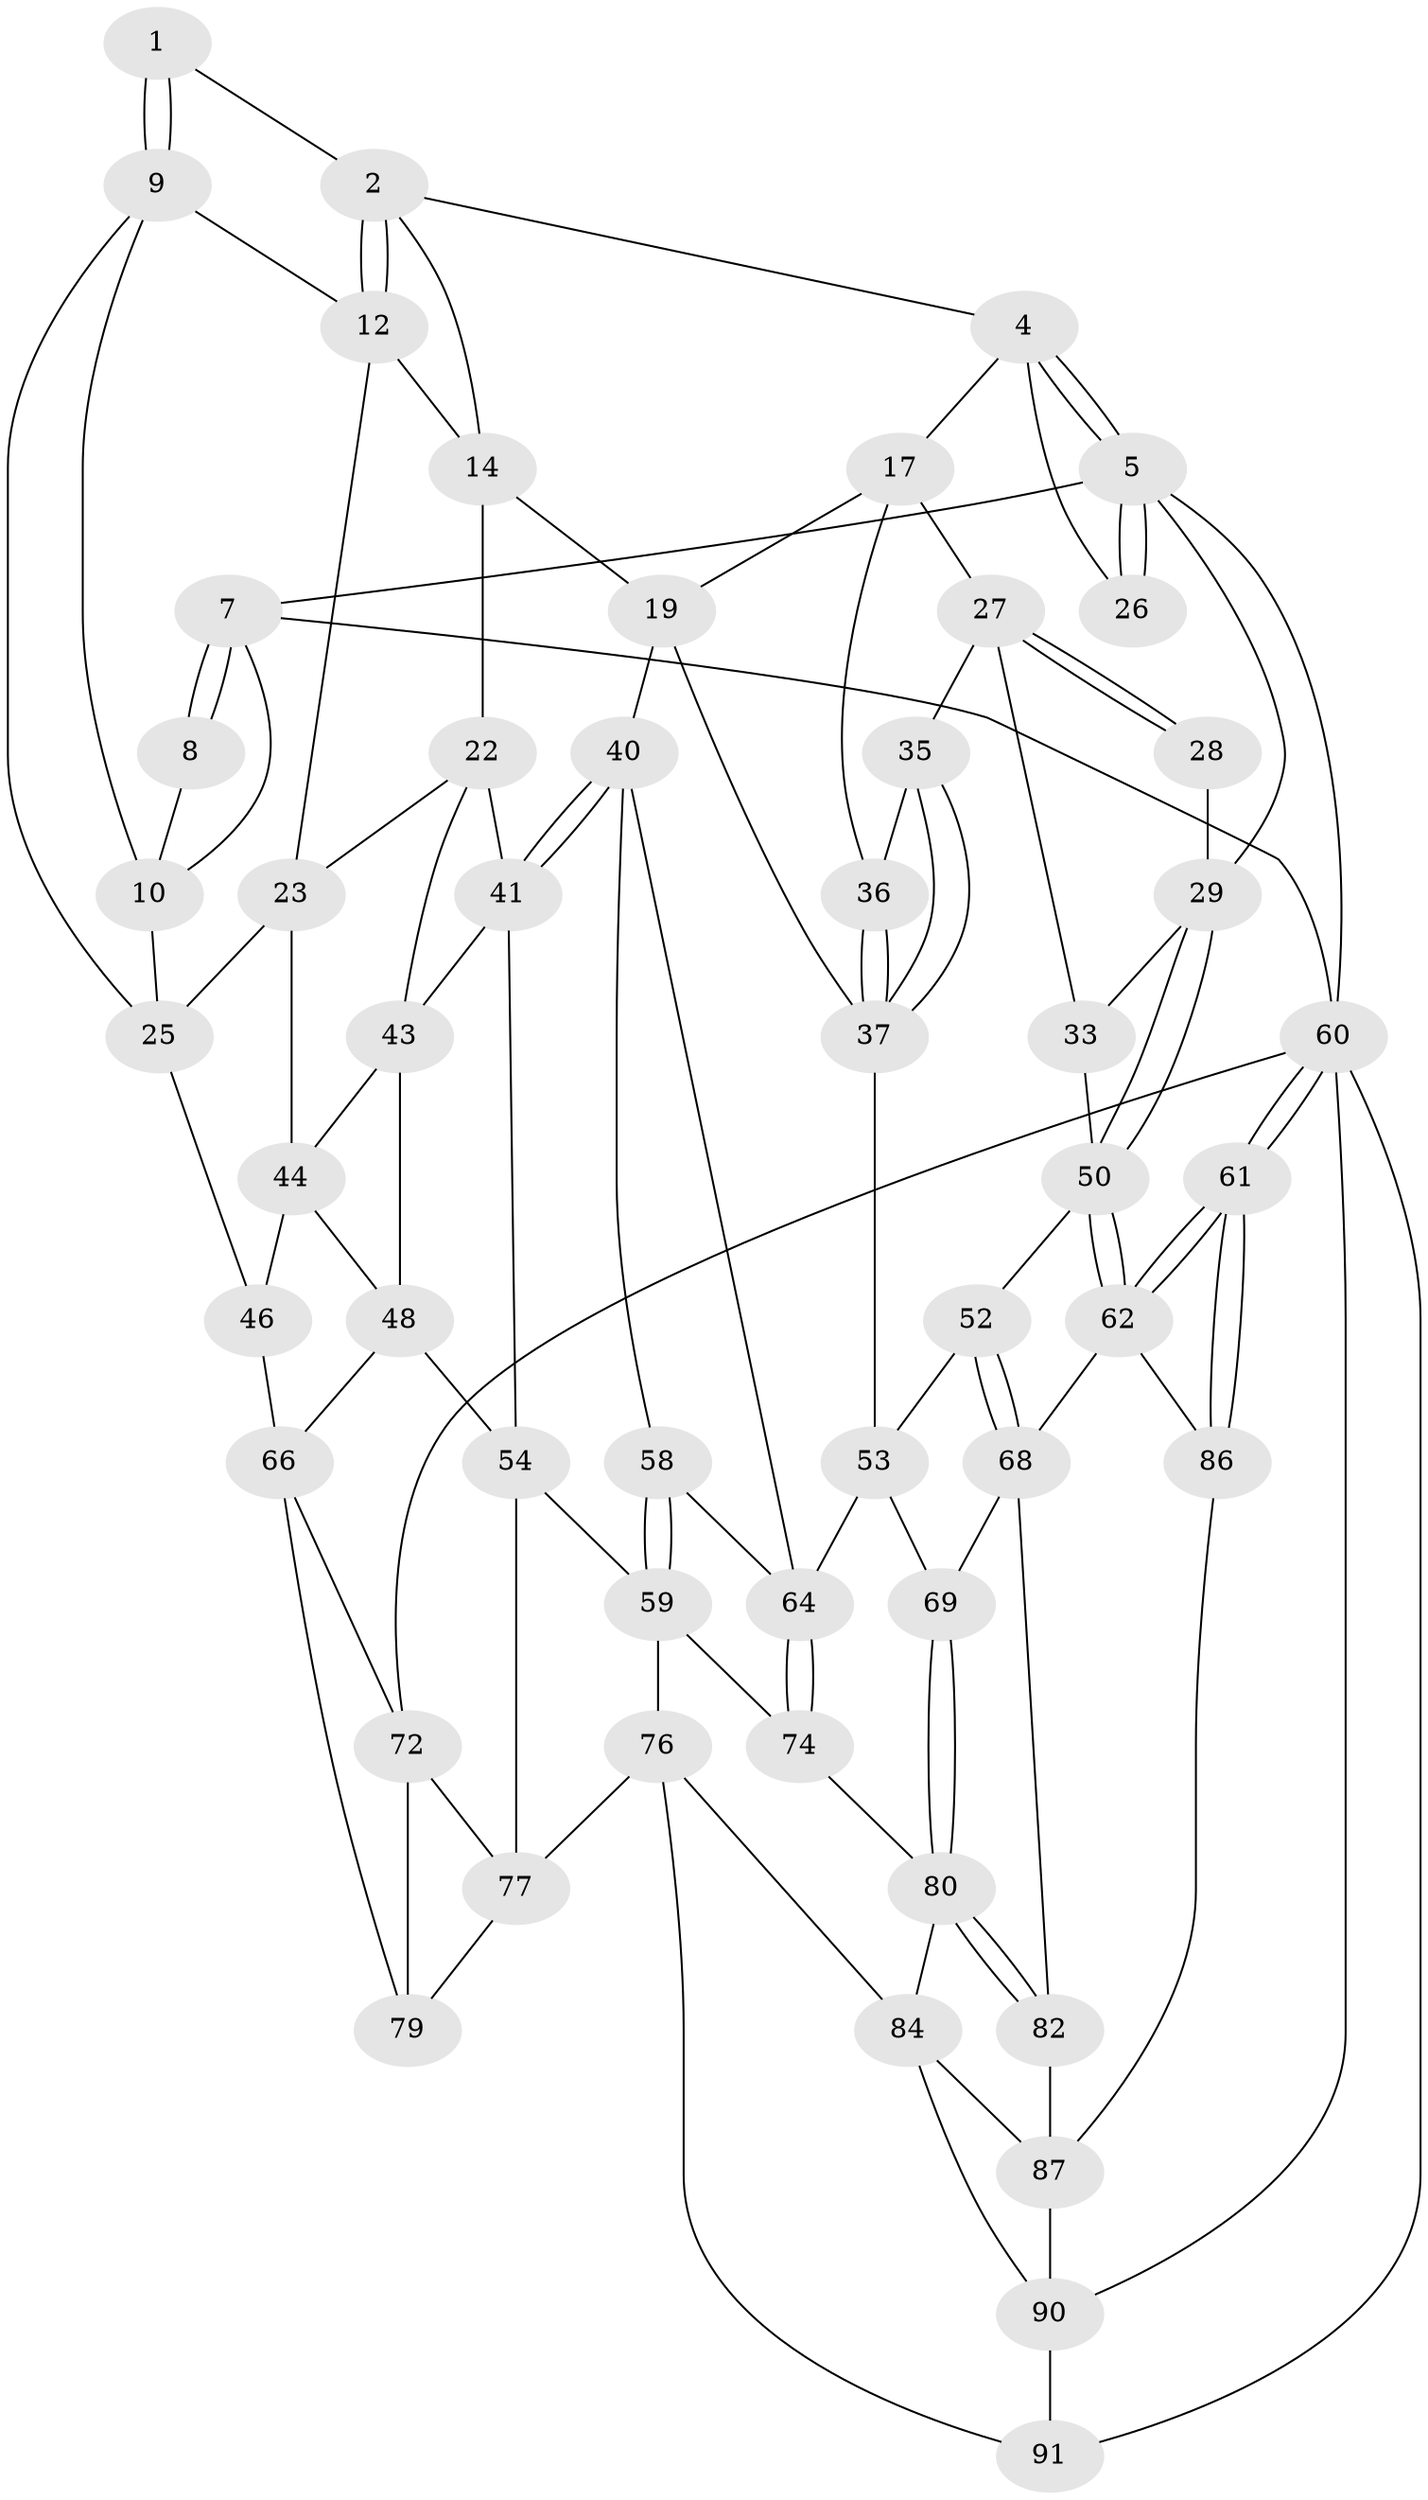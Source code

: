 // Generated by graph-tools (version 1.1) at 2025/24/03/03/25 07:24:37]
// undirected, 54 vertices, 118 edges
graph export_dot {
graph [start="1"]
  node [color=gray90,style=filled];
  1 [pos="+0.20547809546744925+0"];
  2 [pos="+0.35343440015392963+0",super="+3"];
  4 [pos="+0.5684370238014715+0",super="+16"];
  5 [pos="+1+0",super="+6"];
  7 [pos="+0+0",super="+21"];
  8 [pos="+0.20153303317380575+0",super="+11"];
  9 [pos="+0.1453501521225834+0.14656968689873442",super="+13"];
  10 [pos="+0.14107601244994725+0.1456765563624765",super="+31"];
  12 [pos="+0.2793064530606691+0.10295498110993073",super="+15"];
  14 [pos="+0.4660995112180324+0.09013424584611439",super="+20"];
  17 [pos="+0.6770268411122071+0.1464783877097007",super="+18"];
  19 [pos="+0.6028948872968781+0.21150624085940922",super="+39"];
  22 [pos="+0.44571608940242213+0.24589378800068476",super="+42"];
  23 [pos="+0.3809340727986295+0.20481200632021887",super="+24"];
  25 [pos="+0.20731074093563073+0.3037851874852502",super="+32"];
  26 [pos="+1+0"];
  27 [pos="+0.7729362596509859+0.20346174750526883",super="+34"];
  28 [pos="+0.8923358700999262+0.17293330134583845"];
  29 [pos="+1+0.15279013919213594",super="+30"];
  33 [pos="+0.9656235752560134+0.44082907830414825"];
  35 [pos="+0.8065857770113346+0.3888889943275608"];
  36 [pos="+0.6848036097775837+0.2921155617128969"];
  37 [pos="+0.6803833528658934+0.4352374570440704",super="+38"];
  40 [pos="+0.581461003013945+0.45780602594530256",super="+57"];
  41 [pos="+0.5380594809856578+0.4450356839072822",super="+49"];
  43 [pos="+0.32198593027755223+0.3791373743175522",super="+47"];
  44 [pos="+0.23489582862723227+0.32715447212277665",super="+45"];
  46 [pos="+0+0.47518509179959717"];
  48 [pos="+0.27080675304640683+0.5385363999237963",super="+56"];
  50 [pos="+1+0.46468208390720595",super="+51"];
  52 [pos="+0.8892488042279506+0.5411399347433884"];
  53 [pos="+0.6822380060928297+0.5401543024911055",super="+63"];
  54 [pos="+0.3533262078799742+0.6495781139132951",super="+55"];
  58 [pos="+0.49355972305648543+0.5936541351152858"];
  59 [pos="+0.3845270999092379+0.6602100308853565",super="+75"];
  60 [pos="+1+1",super="+73"];
  61 [pos="+1+0.9274776199814474"];
  62 [pos="+1+0.7598168469035248",super="+70"];
  64 [pos="+0.6113473775617704+0.6972345374487757",super="+65"];
  66 [pos="+0.11198919546960581+0.6337104202900787",super="+67"];
  68 [pos="+0.8320329585042885+0.6570958691935002",super="+71"];
  69 [pos="+0.7196637215557478+0.7014561449248917"];
  72 [pos="+0+1",super="+83"];
  74 [pos="+0.510859178929362+0.7623180167792493"];
  76 [pos="+0.34493043256404404+0.9109271094017442",super="+85"];
  77 [pos="+0.2930765776935102+0.8786563021786299",super="+78"];
  79 [pos="+0.13695213229666295+0.8152116943340545"];
  80 [pos="+0.7388081424424736+0.8219829782902699",super="+81"];
  82 [pos="+0.761382045446838+0.8590124374975929"];
  84 [pos="+0.5445540249864507+0.8837266269265817",super="+89"];
  86 [pos="+0.8947321986579584+0.9462619735605802"];
  87 [pos="+0.7958211558743623+1",super="+88"];
  90 [pos="+0.6288700617457731+1",super="+92"];
  91 [pos="+0.3998023218580776+1"];
  1 -- 2;
  1 -- 9;
  1 -- 9;
  2 -- 12;
  2 -- 12;
  2 -- 4;
  2 -- 14;
  4 -- 5;
  4 -- 5;
  4 -- 17;
  4 -- 26;
  5 -- 26;
  5 -- 26;
  5 -- 29;
  5 -- 60;
  5 -- 7;
  7 -- 8 [weight=2];
  7 -- 8;
  7 -- 60;
  7 -- 10;
  8 -- 10;
  9 -- 10;
  9 -- 12;
  9 -- 25;
  10 -- 25;
  12 -- 14;
  12 -- 23;
  14 -- 19;
  14 -- 22;
  17 -- 27;
  17 -- 19;
  17 -- 36;
  19 -- 40;
  19 -- 37;
  22 -- 23;
  22 -- 41;
  22 -- 43;
  23 -- 25;
  23 -- 44;
  25 -- 46;
  27 -- 28;
  27 -- 28;
  27 -- 33;
  27 -- 35;
  28 -- 29;
  29 -- 50;
  29 -- 50;
  29 -- 33;
  33 -- 50;
  35 -- 36;
  35 -- 37;
  35 -- 37;
  36 -- 37;
  36 -- 37;
  37 -- 53;
  40 -- 41;
  40 -- 41;
  40 -- 58;
  40 -- 64;
  41 -- 54;
  41 -- 43;
  43 -- 44;
  43 -- 48;
  44 -- 48;
  44 -- 46;
  46 -- 66;
  48 -- 66;
  48 -- 54;
  50 -- 62;
  50 -- 62;
  50 -- 52;
  52 -- 53;
  52 -- 68;
  52 -- 68;
  53 -- 64;
  53 -- 69;
  54 -- 59;
  54 -- 77;
  58 -- 59;
  58 -- 59;
  58 -- 64;
  59 -- 74;
  59 -- 76;
  60 -- 61;
  60 -- 61;
  60 -- 72;
  60 -- 91;
  60 -- 90;
  61 -- 62;
  61 -- 62;
  61 -- 86;
  61 -- 86;
  62 -- 86;
  62 -- 68;
  64 -- 74;
  64 -- 74;
  66 -- 79;
  66 -- 72;
  68 -- 69;
  68 -- 82;
  69 -- 80;
  69 -- 80;
  72 -- 77;
  72 -- 79;
  74 -- 80;
  76 -- 77;
  76 -- 91;
  76 -- 84;
  77 -- 79;
  80 -- 82;
  80 -- 82;
  80 -- 84;
  82 -- 87;
  84 -- 90;
  84 -- 87;
  86 -- 87;
  87 -- 90;
  90 -- 91;
}
